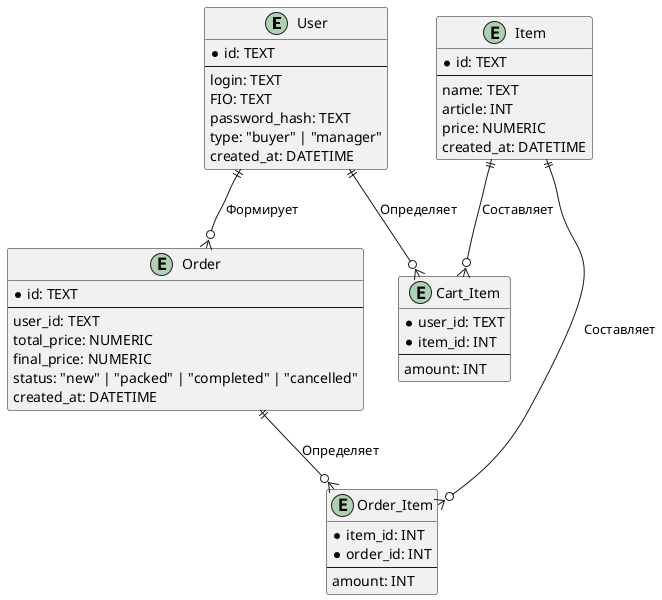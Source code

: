 @startuml Диаграмма базы данных

entity User {
  * id: TEXT
  --
  login: TEXT
  FIO: TEXT
  password_hash: TEXT
  type: "buyer" | "manager"
  created_at: DATETIME
}

entity Item {
  * id: TEXT
  --
  name: TEXT
  article: INT
  price: NUMERIC
  created_at: DATETIME
}

entity Cart_Item {
  * user_id: TEXT
  * item_id: INT
  --
  amount: INT
}

entity Order {
  * id: TEXT
  --
  user_id: TEXT
  total_price: NUMERIC
  final_price: NUMERIC
  status: "new" | "packed" | "completed" | "cancelled"
  created_at: DATETIME
}

entity Order_Item {
  * item_id: INT
  * order_id: INT
  --
  amount: INT
}

User  ||--o{ Order      : Формирует
Order ||--o{ Order_Item : Определяет
Item  ||--o{ Order_Item : Составляет

User ||--o{ Cart_Item : Определяет
Item ||--o{ Cart_Item : Составляет

@enduml
